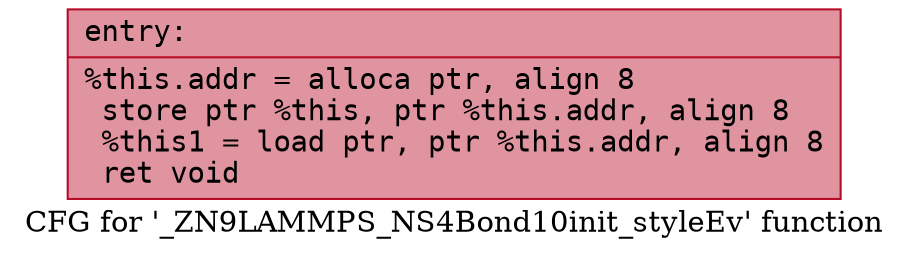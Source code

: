 digraph "CFG for '_ZN9LAMMPS_NS4Bond10init_styleEv' function" {
	label="CFG for '_ZN9LAMMPS_NS4Bond10init_styleEv' function";

	Node0x55c0fafb44f0 [shape=record,color="#b70d28ff", style=filled, fillcolor="#b70d2870" fontname="Courier",label="{entry:\l|  %this.addr = alloca ptr, align 8\l  store ptr %this, ptr %this.addr, align 8\l  %this1 = load ptr, ptr %this.addr, align 8\l  ret void\l}"];
}
